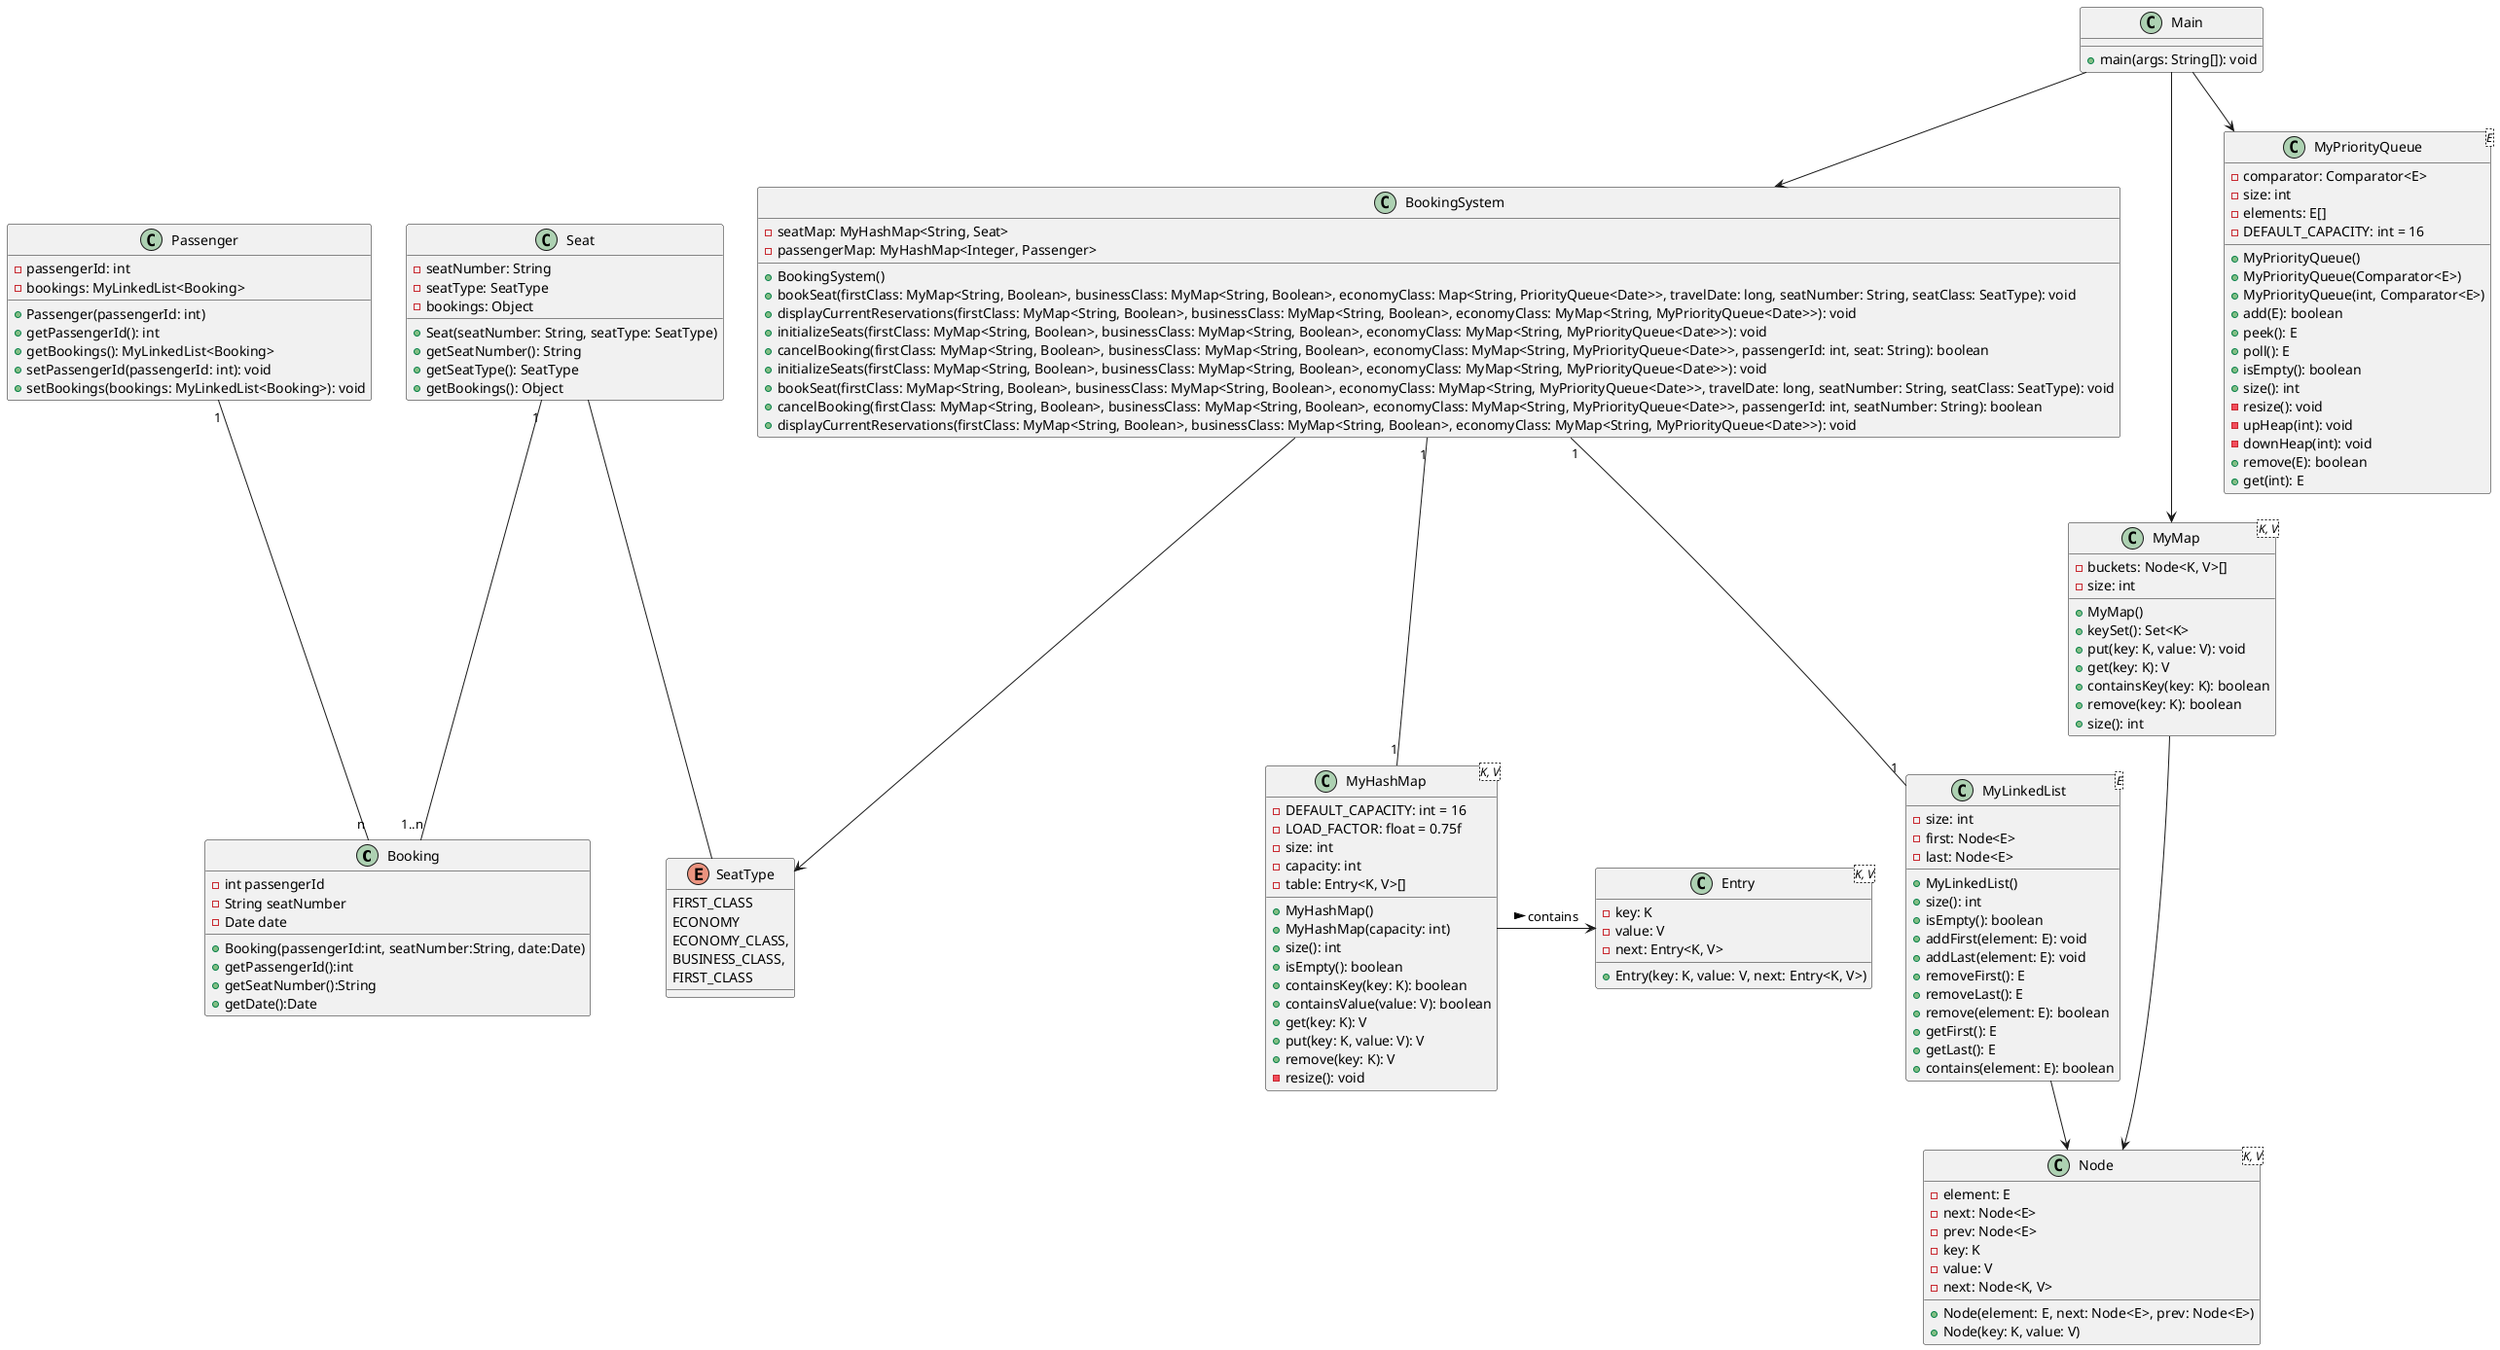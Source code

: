 @startuml
'https://plantuml.com/class-diagram

abstract class AbstractList
abstract AbstractCollection
interface List
interface Collection

List <|-- AbstractList
Collection <|-- AbstractCollection

Collection <|- List
AbstractCollection <|- AbstractList
AbstractList <|-- ArrayList

@startuml


class Booking {
    -int passengerId
    -String seatNumber
    -Date date

    +Booking(passengerId:int, seatNumber:String, date:Date)
    +getPassengerId():int
    +getSeatNumber():String
    +getDate():Date
}

class BookingSystem{
- seatMap: MyHashMap<String, Seat>
- passengerMap: MyHashMap<Integer, Passenger>
+ BookingSystem()
+ bookSeat(firstClass: MyMap<String, Boolean>, businessClass: MyMap<String, Boolean>, economyClass: Map<String, PriorityQueue<Date>>, travelDate: long, seatNumber: String, seatClass: SeatType): void
+ displayCurrentReservations(firstClass: MyMap<String, Boolean>, businessClass: MyMap<String, Boolean>, economyClass: MyMap<String, MyPriorityQueue<Date>>): void
+ initializeSeats(firstClass: MyMap<String, Boolean>, businessClass: MyMap<String, Boolean>, economyClass: MyMap<String, MyPriorityQueue<Date>>): void
+ cancelBooking(firstClass: MyMap<String, Boolean>, businessClass: MyMap<String, Boolean>, economyClass: MyMap<String, MyPriorityQueue<Date>>, passengerId: int, seat: String): boolean
}

class Passenger {
  - passengerId: int
  - bookings: MyLinkedList<Booking>

  + Passenger(passengerId: int)
  + getPassengerId(): int
  + getBookings(): MyLinkedList<Booking>
  + setPassengerId(passengerId: int): void
  + setBookings(bookings: MyLinkedList<Booking>): void
}

class Seat {
    -seatNumber: String
    -seatType: SeatType
    -bookings: Object
    +Seat(seatNumber: String, seatType: SeatType)
    +getSeatNumber(): String
    +getSeatType(): SeatType
    +getBookings(): Object
}

enum SeatType {
    FIRST_CLASS
    ECONOMY
}

Seat -- SeatType
enum SeatType {
    ECONOMY_CLASS,
    BUSINESS_CLASS,
    FIRST_CLASS
}
Passenger "1" -- "n" Booking
Seat "1" -- "1..n" Booking
BookingSystem "1" -- "1" MyHashMap
BookingSystem "1" -- "1" MyLinkedList

class MyHashMap<K, V> {
  - DEFAULT_CAPACITY: int = 16
  - LOAD_FACTOR: float = 0.75f
  - size: int
  - capacity: int
  - table: Entry<K, V>[]
  + MyHashMap()
  + MyHashMap(capacity: int)
  + size(): int
  + isEmpty(): boolean
  + containsKey(key: K): boolean
  + containsValue(value: V): boolean
  + get(key: K): V
  + put(key: K, value: V): V
  + remove(key: K): V
  - resize(): void
}

class Entry<K, V> {
  - key: K
  - value: V
  - next: Entry<K, V>
  + Entry(key: K, value: V, next: Entry<K, V>)
}

MyHashMap -> Entry : contains >

class MyLinkedList<E> {
    - size: int
    - first: Node<E>
    - last: Node<E>
    + MyLinkedList()
    + size(): int
    + isEmpty(): boolean
    + addFirst(element: E): void
    + addLast(element: E): void
    + removeFirst(): E
    + removeLast(): E
    + remove(element: E): boolean
    + getFirst(): E
    + getLast(): E
    + contains(element: E): boolean
}

class Node<E> {
    - element: E
    - next: Node<E>
    - prev: Node<E>
    + Node(element: E, next: Node<E>, prev: Node<E>)
}

MyLinkedList --> Node

class Main {
    +main(args: String[]): void
}

class MyMap<K, V> {
    -buckets: Node<K, V>[]
    -size: int
    +MyMap()
    +keySet(): Set<K>
    +put(key: K, value: V): void
    +get(key: K): V
    +containsKey(key: K): boolean
    +remove(key: K): boolean
    +size(): int
}

class Node<K, V> {
    -key: K
    -value: V
    -next: Node<K, V>
    +Node(key: K, value: V)
}

MyMap --> Node

class MyPriorityQueue<E> {
    - comparator: Comparator<E>
    - size: int
    - elements: E[]
    - DEFAULT_CAPACITY: int = 16
    + MyPriorityQueue()
    + MyPriorityQueue(Comparator<E>)
    + MyPriorityQueue(int, Comparator<E>)
    + add(E): boolean
    + peek(): E
    + poll(): E
    + isEmpty(): boolean
    + size(): int
    - resize(): void
    - upHeap(int): void
    - downHeap(int): void
    + remove(E): boolean
    + get(int): E
}



class BookingSystem {
    +initializeSeats(firstClass: MyMap<String, Boolean>, businessClass: MyMap<String, Boolean>, economyClass: MyMap<String, MyPriorityQueue<Date>>): void
    +bookSeat(firstClass: MyMap<String, Boolean>, businessClass: MyMap<String, Boolean>, economyClass: MyMap<String, MyPriorityQueue<Date>>, travelDate: long, seatNumber: String, seatClass: SeatType): void
    +cancelBooking(firstClass: MyMap<String, Boolean>, businessClass: MyMap<String, Boolean>, economyClass: MyMap<String, MyPriorityQueue<Date>>, passengerId: int, seatNumber: String): boolean
    +displayCurrentReservations(firstClass: MyMap<String, Boolean>, businessClass: MyMap<String, Boolean>, economyClass: MyMap<String, MyPriorityQueue<Date>>): void
}

Main --> MyMap
Main --> MyPriorityQueue
Main --> BookingSystem
BookingSystem --> SeatType
@enduml

